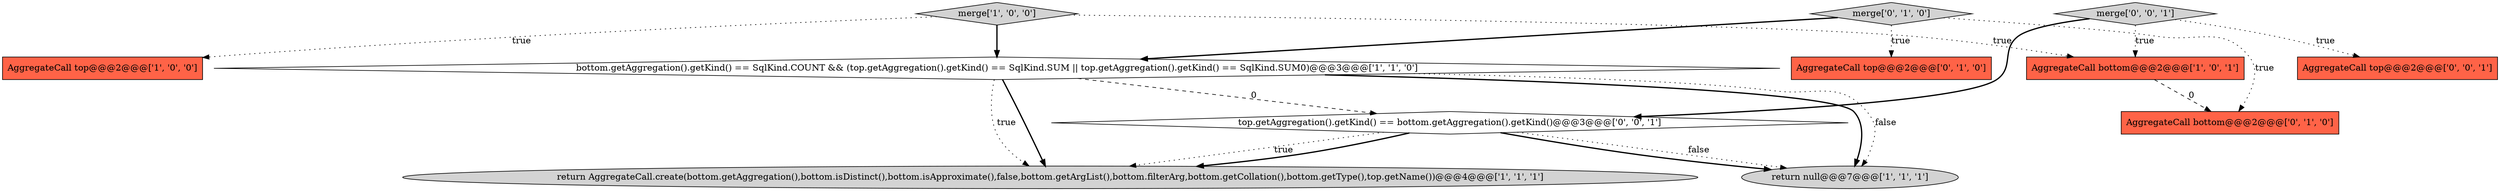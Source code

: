 digraph {
11 [style = filled, label = "top.getAggregation().getKind() == bottom.getAggregation().getKind()@@@3@@@['0', '0', '1']", fillcolor = white, shape = diamond image = "AAA0AAABBB3BBB"];
2 [style = filled, label = "return AggregateCall.create(bottom.getAggregation(),bottom.isDistinct(),bottom.isApproximate(),false,bottom.getArgList(),bottom.filterArg,bottom.getCollation(),bottom.getType(),top.getName())@@@4@@@['1', '1', '1']", fillcolor = lightgray, shape = ellipse image = "AAA0AAABBB1BBB"];
8 [style = filled, label = "AggregateCall bottom@@@2@@@['0', '1', '0']", fillcolor = tomato, shape = box image = "AAA1AAABBB2BBB"];
4 [style = filled, label = "merge['1', '0', '0']", fillcolor = lightgray, shape = diamond image = "AAA0AAABBB1BBB"];
9 [style = filled, label = "AggregateCall top@@@2@@@['0', '0', '1']", fillcolor = tomato, shape = box image = "AAA0AAABBB3BBB"];
0 [style = filled, label = "AggregateCall top@@@2@@@['1', '0', '0']", fillcolor = tomato, shape = box image = "AAA0AAABBB1BBB"];
6 [style = filled, label = "AggregateCall top@@@2@@@['0', '1', '0']", fillcolor = tomato, shape = box image = "AAA0AAABBB2BBB"];
3 [style = filled, label = "AggregateCall bottom@@@2@@@['1', '0', '1']", fillcolor = tomato, shape = box image = "AAA0AAABBB1BBB"];
7 [style = filled, label = "merge['0', '1', '0']", fillcolor = lightgray, shape = diamond image = "AAA0AAABBB2BBB"];
1 [style = filled, label = "bottom.getAggregation().getKind() == SqlKind.COUNT && (top.getAggregation().getKind() == SqlKind.SUM || top.getAggregation().getKind() == SqlKind.SUM0)@@@3@@@['1', '1', '0']", fillcolor = white, shape = diamond image = "AAA0AAABBB1BBB"];
5 [style = filled, label = "return null@@@7@@@['1', '1', '1']", fillcolor = lightgray, shape = ellipse image = "AAA0AAABBB1BBB"];
10 [style = filled, label = "merge['0', '0', '1']", fillcolor = lightgray, shape = diamond image = "AAA0AAABBB3BBB"];
1->5 [style = bold, label=""];
3->8 [style = dashed, label="0"];
1->5 [style = dotted, label="false"];
10->3 [style = dotted, label="true"];
7->6 [style = dotted, label="true"];
11->5 [style = bold, label=""];
11->5 [style = dotted, label="false"];
11->2 [style = dotted, label="true"];
1->2 [style = bold, label=""];
4->3 [style = dotted, label="true"];
4->1 [style = bold, label=""];
7->1 [style = bold, label=""];
1->2 [style = dotted, label="true"];
7->8 [style = dotted, label="true"];
10->9 [style = dotted, label="true"];
1->11 [style = dashed, label="0"];
11->2 [style = bold, label=""];
4->0 [style = dotted, label="true"];
10->11 [style = bold, label=""];
}
